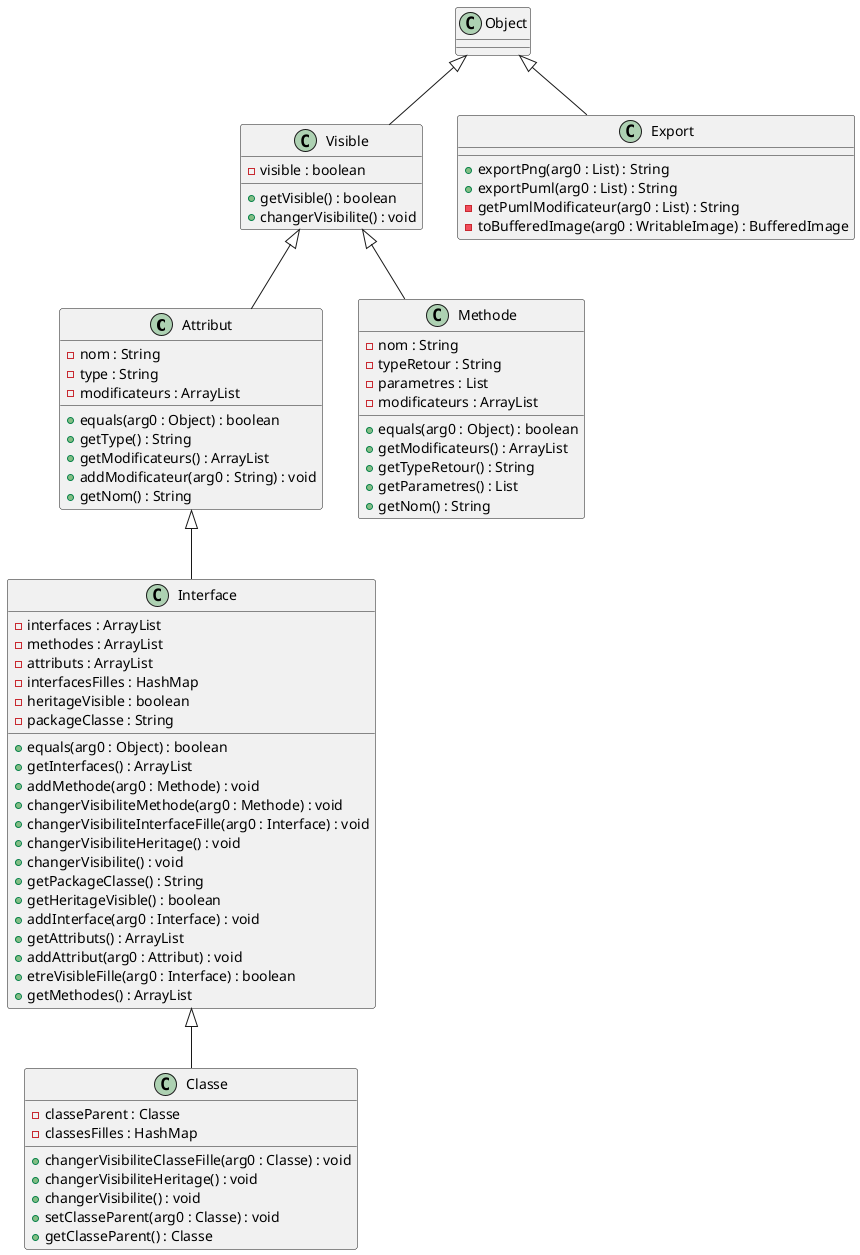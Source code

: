 @startuml
class Attribut {
    - nom : String
    - type : String
    - modificateurs : ArrayList
    + equals(arg0 : Object) : boolean
    + getType() : String
    + getModificateurs() : ArrayList
    + addModificateur(arg0 : String) : void
    + getNom() : String
}
Visible <|-- Attribut
class Classe {
    - classeParent : Classe
    - classesFilles : HashMap
    + changerVisibiliteClasseFille(arg0 : Classe) : void
    + changerVisibiliteHeritage() : void
    + changerVisibilite() : void
    + setClasseParent(arg0 : Classe) : void
    + getClasseParent() : Classe
}
Interface <|-- Classe
class Export {
    + exportPng(arg0 : List) : String
    + exportPuml(arg0 : List) : String
    - getPumlModificateur(arg0 : List) : String
    - toBufferedImage(arg0 : WritableImage) : BufferedImage
}
Object <|-- Export
class Interface {
    - interfaces : ArrayList
    - methodes : ArrayList
    - attributs : ArrayList
    - interfacesFilles : HashMap
    - heritageVisible : boolean
    - packageClasse : String
    + equals(arg0 : Object) : boolean
    + getInterfaces() : ArrayList
    + addMethode(arg0 : Methode) : void
    + changerVisibiliteMethode(arg0 : Methode) : void
    + changerVisibiliteInterfaceFille(arg0 : Interface) : void
    + changerVisibiliteHeritage() : void
    + changerVisibilite() : void
    + getPackageClasse() : String
    + getHeritageVisible() : boolean
    + addInterface(arg0 : Interface) : void
    + getAttributs() : ArrayList
    + addAttribut(arg0 : Attribut) : void
    + etreVisibleFille(arg0 : Interface) : boolean
    + getMethodes() : ArrayList
}
Attribut <|-- Interface
class Methode {
    - nom : String
    - typeRetour : String
    - parametres : List
    - modificateurs : ArrayList
    + equals(arg0 : Object) : boolean
    + getModificateurs() : ArrayList
    + getTypeRetour() : String
    + getParametres() : List
    + getNom() : String
}
Visible <|-- Methode
class Visible {
    - visible : boolean
    + getVisible() : boolean
    + changerVisibilite() : void
}
Object <|-- Visible
@enduml
